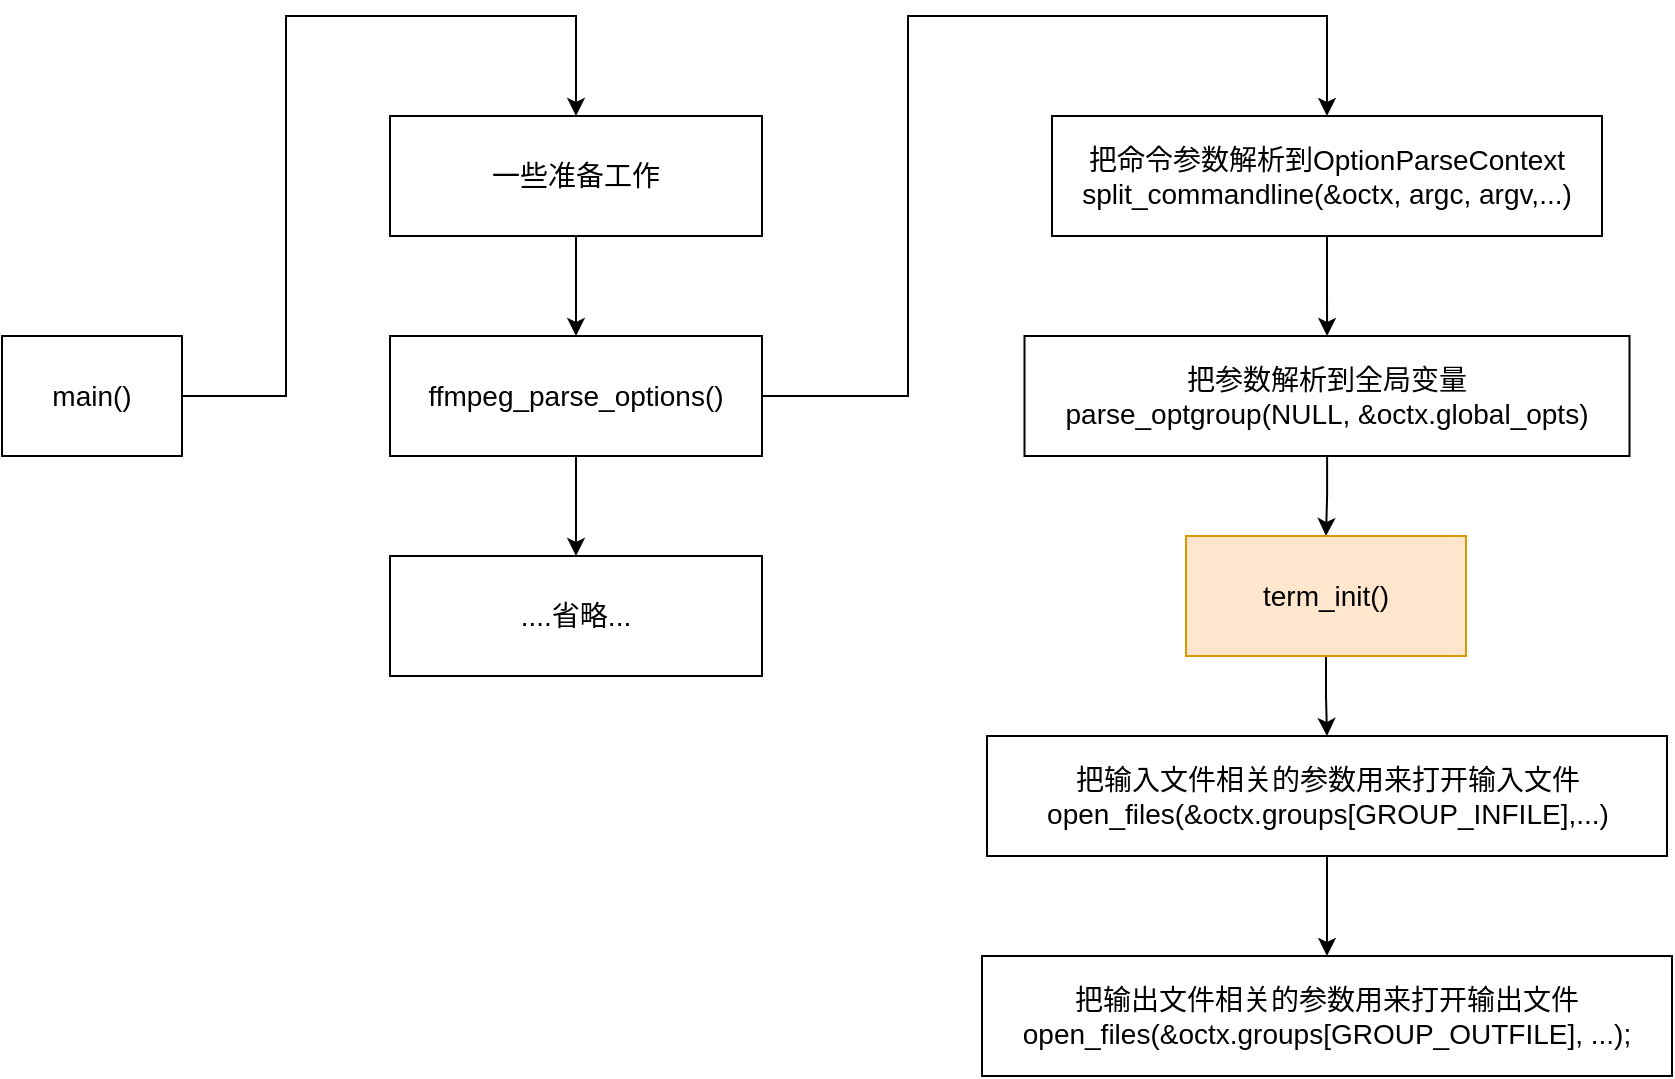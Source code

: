 <mxfile version="20.2.3" type="device"><diagram id="CCSkUD4YMc4SreTmyc2y" name="第 1 页"><mxGraphModel dx="1384" dy="865" grid="1" gridSize="10" guides="1" tooltips="1" connect="1" arrows="1" fold="1" page="1" pageScale="1" pageWidth="827" pageHeight="1169" math="0" shadow="0"><root><mxCell id="0"/><mxCell id="1" parent="0"/><mxCell id="y8OYkWwKqzJnik7zYUz9-11" style="edgeStyle=orthogonalEdgeStyle;rounded=0;orthogonalLoop=1;jettySize=auto;html=1;entryX=0.5;entryY=0;entryDx=0;entryDy=0;fontSize=14;" parent="1" source="y8OYkWwKqzJnik7zYUz9-1" target="y8OYkWwKqzJnik7zYUz9-2" edge="1"><mxGeometry relative="1" as="geometry"><Array as="points"><mxPoint x="212" y="310"/><mxPoint x="212" y="120"/><mxPoint x="357" y="120"/></Array></mxGeometry></mxCell><mxCell id="y8OYkWwKqzJnik7zYUz9-1" value="main()" style="rounded=0;whiteSpace=wrap;html=1;fontSize=14;" parent="1" vertex="1"><mxGeometry x="70" y="280" width="90" height="60" as="geometry"/></mxCell><mxCell id="y8OYkWwKqzJnik7zYUz9-12" style="edgeStyle=orthogonalEdgeStyle;rounded=0;orthogonalLoop=1;jettySize=auto;html=1;fontSize=14;" parent="1" source="y8OYkWwKqzJnik7zYUz9-2" target="y8OYkWwKqzJnik7zYUz9-3" edge="1"><mxGeometry relative="1" as="geometry"/></mxCell><mxCell id="y8OYkWwKqzJnik7zYUz9-2" value="一些准备工作" style="rounded=0;whiteSpace=wrap;html=1;fontSize=14;" parent="1" vertex="1"><mxGeometry x="264" y="170" width="186" height="60" as="geometry"/></mxCell><mxCell id="y8OYkWwKqzJnik7zYUz9-10" style="edgeStyle=orthogonalEdgeStyle;rounded=0;orthogonalLoop=1;jettySize=auto;html=1;entryX=0.5;entryY=0;entryDx=0;entryDy=0;fontSize=14;" parent="1" source="y8OYkWwKqzJnik7zYUz9-3" target="y8OYkWwKqzJnik7zYUz9-6" edge="1"><mxGeometry relative="1" as="geometry"><Array as="points"><mxPoint x="523" y="310"/><mxPoint x="523" y="120"/><mxPoint x="733" y="120"/></Array></mxGeometry></mxCell><mxCell id="y8OYkWwKqzJnik7zYUz9-13" style="edgeStyle=orthogonalEdgeStyle;rounded=0;orthogonalLoop=1;jettySize=auto;html=1;fontSize=14;" parent="1" source="y8OYkWwKqzJnik7zYUz9-3" target="y8OYkWwKqzJnik7zYUz9-4" edge="1"><mxGeometry relative="1" as="geometry"/></mxCell><mxCell id="y8OYkWwKqzJnik7zYUz9-3" value="ffmpeg_parse_options()" style="rounded=0;whiteSpace=wrap;html=1;fontSize=14;" parent="1" vertex="1"><mxGeometry x="264" y="280" width="186" height="60" as="geometry"/></mxCell><mxCell id="y8OYkWwKqzJnik7zYUz9-4" value="....省略..." style="rounded=0;whiteSpace=wrap;html=1;fontSize=14;" parent="1" vertex="1"><mxGeometry x="264" y="390" width="186" height="60" as="geometry"/></mxCell><mxCell id="_bggW5QGxy6ZMQAwoSca-3" style="edgeStyle=orthogonalEdgeStyle;rounded=0;orthogonalLoop=1;jettySize=auto;html=1;entryX=0.5;entryY=0;entryDx=0;entryDy=0;" edge="1" parent="1" source="y8OYkWwKqzJnik7zYUz9-5" target="_bggW5QGxy6ZMQAwoSca-2"><mxGeometry relative="1" as="geometry"/></mxCell><mxCell id="y8OYkWwKqzJnik7zYUz9-5" value="把参数解析到全局变量&lt;br&gt;parse_optgroup(NULL, &amp;amp;octx.global_opts)" style="rounded=0;whiteSpace=wrap;html=1;fontSize=14;" parent="1" vertex="1"><mxGeometry x="581.25" y="280" width="302.5" height="60" as="geometry"/></mxCell><mxCell id="y8OYkWwKqzJnik7zYUz9-14" style="edgeStyle=orthogonalEdgeStyle;rounded=0;orthogonalLoop=1;jettySize=auto;html=1;fontSize=14;" parent="1" source="y8OYkWwKqzJnik7zYUz9-6" target="y8OYkWwKqzJnik7zYUz9-5" edge="1"><mxGeometry relative="1" as="geometry"/></mxCell><mxCell id="y8OYkWwKqzJnik7zYUz9-6" value="把命令参数解析到OptionParseContext&lt;br&gt;split_commandline(&amp;amp;octx, argc, argv,...)" style="rounded=0;whiteSpace=wrap;html=1;fontSize=14;" parent="1" vertex="1"><mxGeometry x="595" y="170" width="275" height="60" as="geometry"/></mxCell><mxCell id="y8OYkWwKqzJnik7zYUz9-16" style="edgeStyle=orthogonalEdgeStyle;rounded=0;orthogonalLoop=1;jettySize=auto;html=1;fontSize=14;" parent="1" source="y8OYkWwKqzJnik7zYUz9-7" target="y8OYkWwKqzJnik7zYUz9-8" edge="1"><mxGeometry relative="1" as="geometry"/></mxCell><mxCell id="y8OYkWwKqzJnik7zYUz9-7" value="把输入文件相关的参数用来打开输入文件&lt;br&gt;open_files(&amp;amp;octx.groups[GROUP_INFILE],...)" style="rounded=0;whiteSpace=wrap;html=1;fontSize=14;" parent="1" vertex="1"><mxGeometry x="562.5" y="480" width="340" height="60" as="geometry"/></mxCell><mxCell id="y8OYkWwKqzJnik7zYUz9-8" value="把输出文件相关的参数用来打开输出文件&lt;br&gt;open_files(&amp;amp;octx.groups[GROUP_OUTFILE], ...);" style="rounded=0;whiteSpace=wrap;html=1;fontSize=14;" parent="1" vertex="1"><mxGeometry x="560" y="590" width="345" height="60" as="geometry"/></mxCell><mxCell id="_bggW5QGxy6ZMQAwoSca-4" style="edgeStyle=orthogonalEdgeStyle;rounded=0;orthogonalLoop=1;jettySize=auto;html=1;" edge="1" parent="1" source="_bggW5QGxy6ZMQAwoSca-2" target="y8OYkWwKqzJnik7zYUz9-7"><mxGeometry relative="1" as="geometry"/></mxCell><mxCell id="_bggW5QGxy6ZMQAwoSca-2" value="term_init()" style="rounded=0;whiteSpace=wrap;html=1;fontSize=14;fillColor=#ffe6cc;strokeColor=#d79b00;" vertex="1" parent="1"><mxGeometry x="662" y="380" width="140" height="60" as="geometry"/></mxCell></root></mxGraphModel></diagram></mxfile>